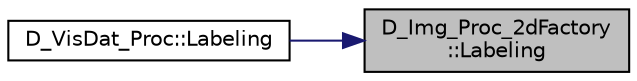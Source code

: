 digraph "D_Img_Proc_2dFactory::Labeling"
{
 // LATEX_PDF_SIZE
  edge [fontname="Helvetica",fontsize="10",labelfontname="Helvetica",labelfontsize="10"];
  node [fontname="Helvetica",fontsize="10",shape=record];
  rankdir="RL";
  Node1 [label="D_Img_Proc_2dFactory\l::Labeling",height=0.2,width=0.4,color="black", fillcolor="grey75", style="filled", fontcolor="black",tooltip=" "];
  Node1 -> Node2 [dir="back",color="midnightblue",fontsize="10",style="solid"];
  Node2 [label="D_VisDat_Proc::Labeling",height=0.2,width=0.4,color="black", fillcolor="white", style="filled",URL="$class_d___vis_dat___proc.html#a9db42b51f17a3fc5446801caca740b83",tooltip=" "];
}
